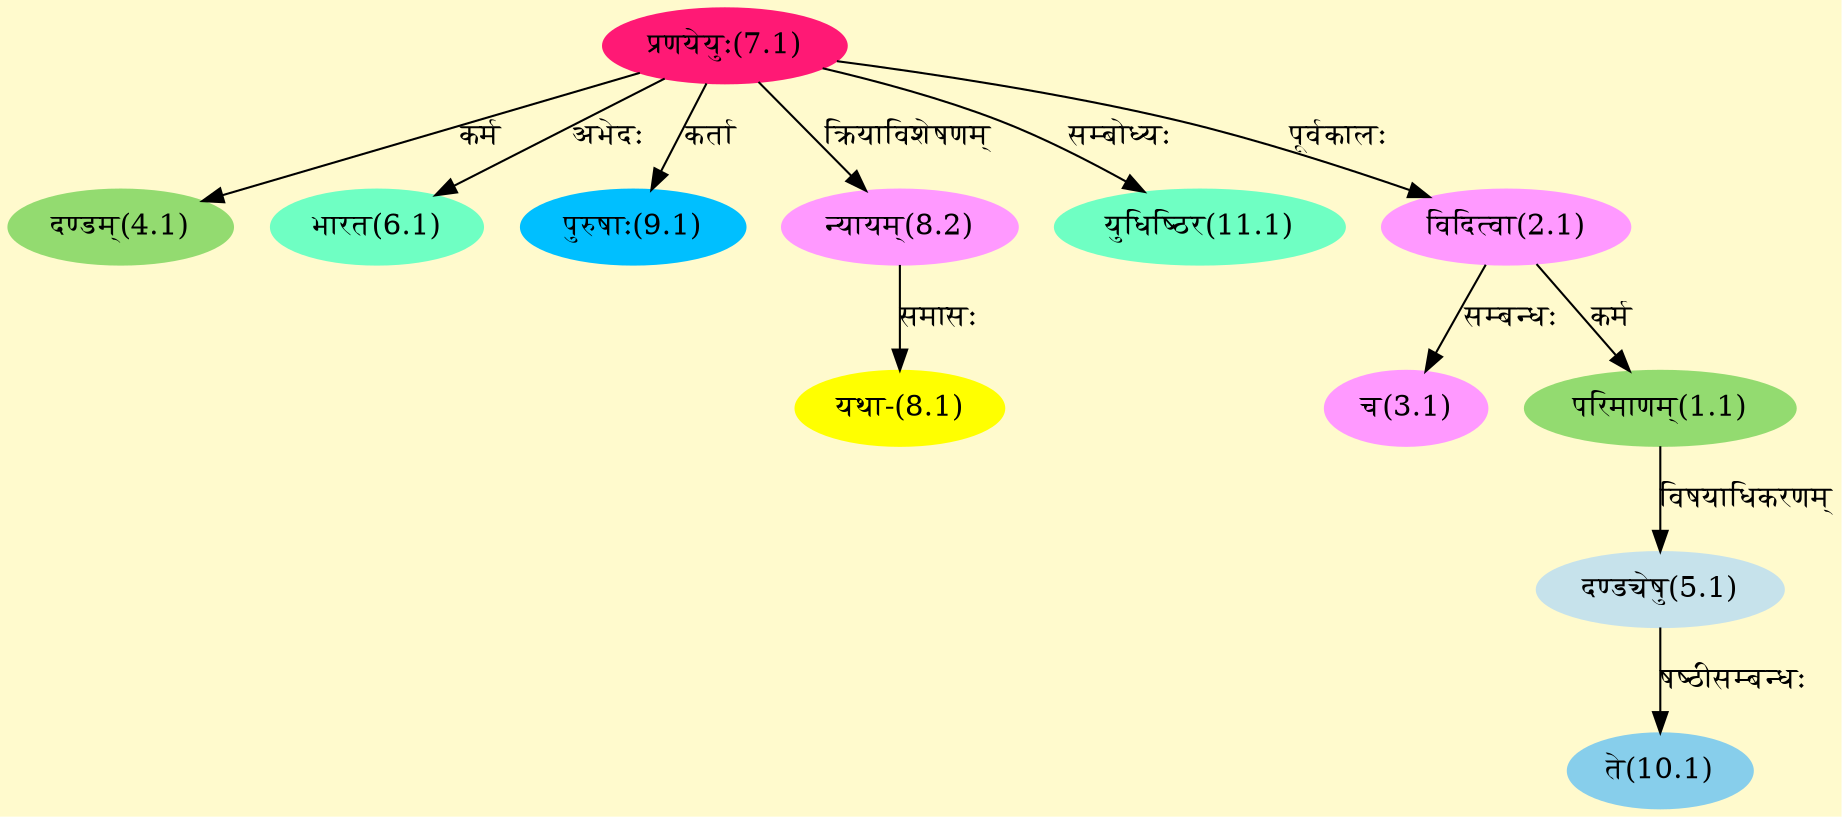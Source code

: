 digraph G{
rankdir=BT;
 compound=true;
 bgcolor="lemonchiffon1";
Node1_1 [style=filled, color="#93DB70" label = "परिमाणम्(1.1)"]
Node2_1 [style=filled, color="#FF99FF" label = "विदित्वा(2.1)"]
Node7_1 [style=filled, color="#FF1975" label = "प्रणयेयुः(7.1)"]
Node3_1 [style=filled, color="#FF99FF" label = "च(3.1)"]
Node4_1 [style=filled, color="#93DB70" label = "दण्डम्(4.1)"]
Node5_1 [style=filled, color="#C6E2EB" label = "दण्ड्येषु(5.1)"]
Node6_1 [style=filled, color="#6FFFC3" label = "भारत(6.1)"]
Node9_1 [style=filled, color="#00BFFF" label = "पुरुषाः(9.1)"]
Node [style=filled, color="" label = "()"]
Node8_1 [style=filled, color="#FFFF00" label = "यथा-(8.1)"]
Node8_2 [style=filled, color="#FF99FF" label = "न्यायम्(8.2)"]
Node10_1 [style=filled, color="#87CEEB" label = "ते(10.1)"]
Node11_1 [style=filled, color="#6FFFC3" label = "युधिष्ठिर(11.1)"]
/* Start of Relations section */

Node1_1 -> Node2_1 [  label="कर्म"  dir="back" ]
Node2_1 -> Node7_1 [  label="पूर्वकालः"  dir="back" ]
Node3_1 -> Node2_1 [  label="सम्बन्धः"  dir="back" ]
Node4_1 -> Node7_1 [  label="कर्म"  dir="back" ]
Node5_1 -> Node1_1 [  label="विषयाधिकरणम्"  dir="back" ]
Node6_1 -> Node7_1 [  label="अभेदः"  dir="back" ]
Node8_1 -> Node8_2 [  label="समासः"  dir="back" ]
Node8_2 -> Node7_1 [  label="क्रियाविशेषणम्"  dir="back" ]
Node9_1 -> Node7_1 [  label="कर्ता"  dir="back" ]
Node10_1 -> Node5_1 [  label="षष्ठीसम्बन्धः"  dir="back" ]
Node11_1 -> Node7_1 [  label="सम्बोध्यः"  dir="back" ]
}
